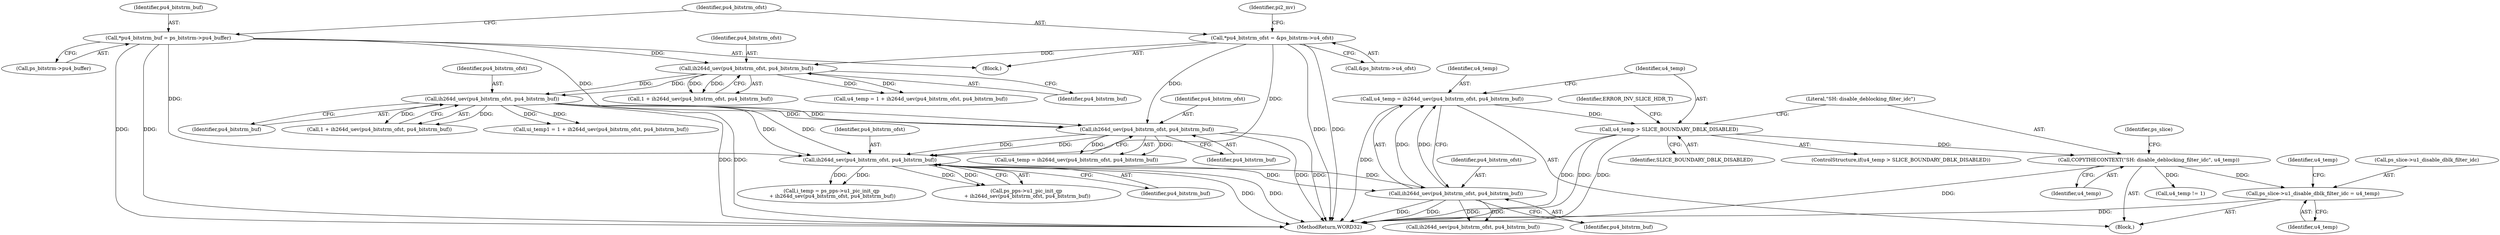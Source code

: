 digraph "0_Android_943323f1d9d3dd5c2634deb26cbe72343ca6b3db_0@pointer" {
"1001018" [label="(Call,ps_slice->u1_disable_dblk_filter_idc = u4_temp)"];
"1001015" [label="(Call,COPYTHECONTEXT(\"SH: disable_deblocking_filter_idc\", u4_temp))"];
"1001009" [label="(Call,u4_temp > SLICE_BOUNDARY_DBLK_DISABLED)"];
"1001003" [label="(Call,u4_temp = ih264d_uev(pu4_bitstrm_ofst, pu4_bitstrm_buf))"];
"1001005" [label="(Call,ih264d_uev(pu4_bitstrm_ofst, pu4_bitstrm_buf))"];
"1000966" [label="(Call,ih264d_sev(pu4_bitstrm_ofst, pu4_bitstrm_buf))"];
"1000145" [label="(Call,*pu4_bitstrm_ofst = &ps_bitstrm->u4_ofst)"];
"1000268" [label="(Call,ih264d_uev(pu4_bitstrm_ofst, pu4_bitstrm_buf))"];
"1000256" [label="(Call,ih264d_uev(pu4_bitstrm_ofst, pu4_bitstrm_buf))"];
"1000139" [label="(Call,*pu4_bitstrm_buf = ps_bitstrm->pu4_buffer)"];
"1000940" [label="(Call,ih264d_uev(pu4_bitstrm_ofst, pu4_bitstrm_buf))"];
"1001002" [label="(Block,)"];
"1000268" [label="(Call,ih264d_uev(pu4_bitstrm_ofst, pu4_bitstrm_buf))"];
"1001003" [label="(Call,u4_temp = ih264d_uev(pu4_bitstrm_ofst, pu4_bitstrm_buf))"];
"1001010" [label="(Identifier,u4_temp)"];
"1001005" [label="(Call,ih264d_uev(pu4_bitstrm_ofst, pu4_bitstrm_buf))"];
"1000269" [label="(Identifier,pu4_bitstrm_ofst)"];
"1001004" [label="(Identifier,u4_temp)"];
"1000942" [label="(Identifier,pu4_bitstrm_buf)"];
"1000254" [label="(Call,1 + ih264d_uev(pu4_bitstrm_ofst, pu4_bitstrm_buf))"];
"1000941" [label="(Identifier,pu4_bitstrm_ofst)"];
"1001017" [label="(Identifier,u4_temp)"];
"1000938" [label="(Call,u4_temp = ih264d_uev(pu4_bitstrm_ofst, pu4_bitstrm_buf))"];
"1000966" [label="(Call,ih264d_sev(pu4_bitstrm_ofst, pu4_bitstrm_buf))"];
"1000256" [label="(Call,ih264d_uev(pu4_bitstrm_ofst, pu4_bitstrm_buf))"];
"1001008" [label="(ControlStructure,if(u4_temp > SLICE_BOUNDARY_DBLK_DISABLED))"];
"1001009" [label="(Call,u4_temp > SLICE_BOUNDARY_DBLK_DISABLED)"];
"1001019" [label="(Call,ps_slice->u1_disable_dblk_filter_idc)"];
"1000962" [label="(Call,ps_pps->u1_pic_init_qp\n + ih264d_sev(pu4_bitstrm_ofst, pu4_bitstrm_buf))"];
"1000940" [label="(Call,ih264d_uev(pu4_bitstrm_ofst, pu4_bitstrm_buf))"];
"1000139" [label="(Call,*pu4_bitstrm_buf = ps_bitstrm->pu4_buffer)"];
"1001020" [label="(Identifier,ps_slice)"];
"1001015" [label="(Call,COPYTHECONTEXT(\"SH: disable_deblocking_filter_idc\", u4_temp))"];
"1000270" [label="(Identifier,pu4_bitstrm_buf)"];
"1000159" [label="(Identifier,pi2_mv)"];
"1000140" [label="(Identifier,pu4_bitstrm_buf)"];
"1000967" [label="(Identifier,pu4_bitstrm_ofst)"];
"1000257" [label="(Identifier,pu4_bitstrm_ofst)"];
"1000145" [label="(Call,*pu4_bitstrm_ofst = &ps_bitstrm->u4_ofst)"];
"1000968" [label="(Identifier,pu4_bitstrm_buf)"];
"1000252" [label="(Call,u4_temp = 1 + ih264d_uev(pu4_bitstrm_ofst, pu4_bitstrm_buf))"];
"1001224" [label="(MethodReturn,WORD32)"];
"1001018" [label="(Call,ps_slice->u1_disable_dblk_filter_idc = u4_temp)"];
"1001022" [label="(Identifier,u4_temp)"];
"1001031" [label="(Call,ih264d_sev(pu4_bitstrm_ofst, pu4_bitstrm_buf))"];
"1001007" [label="(Identifier,pu4_bitstrm_buf)"];
"1000264" [label="(Call,ui_temp1 = 1 + ih264d_uev(pu4_bitstrm_ofst, pu4_bitstrm_buf))"];
"1001014" [label="(Identifier,ERROR_INV_SLICE_HDR_T)"];
"1000258" [label="(Identifier,pu4_bitstrm_buf)"];
"1001011" [label="(Identifier,SLICE_BOUNDARY_DBLK_DISABLED)"];
"1000118" [label="(Block,)"];
"1001016" [label="(Literal,\"SH: disable_deblocking_filter_idc\")"];
"1001006" [label="(Identifier,pu4_bitstrm_ofst)"];
"1000146" [label="(Identifier,pu4_bitstrm_ofst)"];
"1000141" [label="(Call,ps_bitstrm->pu4_buffer)"];
"1001025" [label="(Identifier,u4_temp)"];
"1000266" [label="(Call,1 + ih264d_uev(pu4_bitstrm_ofst, pu4_bitstrm_buf))"];
"1000147" [label="(Call,&ps_bitstrm->u4_ofst)"];
"1001024" [label="(Call,u4_temp != 1)"];
"1000960" [label="(Call,i_temp = ps_pps->u1_pic_init_qp\n + ih264d_sev(pu4_bitstrm_ofst, pu4_bitstrm_buf))"];
"1001018" -> "1001002"  [label="AST: "];
"1001018" -> "1001022"  [label="CFG: "];
"1001019" -> "1001018"  [label="AST: "];
"1001022" -> "1001018"  [label="AST: "];
"1001025" -> "1001018"  [label="CFG: "];
"1001018" -> "1001224"  [label="DDG: "];
"1001015" -> "1001018"  [label="DDG: "];
"1001015" -> "1001002"  [label="AST: "];
"1001015" -> "1001017"  [label="CFG: "];
"1001016" -> "1001015"  [label="AST: "];
"1001017" -> "1001015"  [label="AST: "];
"1001020" -> "1001015"  [label="CFG: "];
"1001015" -> "1001224"  [label="DDG: "];
"1001009" -> "1001015"  [label="DDG: "];
"1001015" -> "1001024"  [label="DDG: "];
"1001009" -> "1001008"  [label="AST: "];
"1001009" -> "1001011"  [label="CFG: "];
"1001010" -> "1001009"  [label="AST: "];
"1001011" -> "1001009"  [label="AST: "];
"1001014" -> "1001009"  [label="CFG: "];
"1001016" -> "1001009"  [label="CFG: "];
"1001009" -> "1001224"  [label="DDG: "];
"1001009" -> "1001224"  [label="DDG: "];
"1001009" -> "1001224"  [label="DDG: "];
"1001003" -> "1001009"  [label="DDG: "];
"1001003" -> "1001002"  [label="AST: "];
"1001003" -> "1001005"  [label="CFG: "];
"1001004" -> "1001003"  [label="AST: "];
"1001005" -> "1001003"  [label="AST: "];
"1001010" -> "1001003"  [label="CFG: "];
"1001003" -> "1001224"  [label="DDG: "];
"1001005" -> "1001003"  [label="DDG: "];
"1001005" -> "1001003"  [label="DDG: "];
"1001005" -> "1001007"  [label="CFG: "];
"1001006" -> "1001005"  [label="AST: "];
"1001007" -> "1001005"  [label="AST: "];
"1001005" -> "1001224"  [label="DDG: "];
"1001005" -> "1001224"  [label="DDG: "];
"1000966" -> "1001005"  [label="DDG: "];
"1000966" -> "1001005"  [label="DDG: "];
"1001005" -> "1001031"  [label="DDG: "];
"1001005" -> "1001031"  [label="DDG: "];
"1000966" -> "1000962"  [label="AST: "];
"1000966" -> "1000968"  [label="CFG: "];
"1000967" -> "1000966"  [label="AST: "];
"1000968" -> "1000966"  [label="AST: "];
"1000962" -> "1000966"  [label="CFG: "];
"1000966" -> "1001224"  [label="DDG: "];
"1000966" -> "1001224"  [label="DDG: "];
"1000966" -> "1000960"  [label="DDG: "];
"1000966" -> "1000960"  [label="DDG: "];
"1000966" -> "1000962"  [label="DDG: "];
"1000966" -> "1000962"  [label="DDG: "];
"1000145" -> "1000966"  [label="DDG: "];
"1000268" -> "1000966"  [label="DDG: "];
"1000268" -> "1000966"  [label="DDG: "];
"1000940" -> "1000966"  [label="DDG: "];
"1000940" -> "1000966"  [label="DDG: "];
"1000139" -> "1000966"  [label="DDG: "];
"1000145" -> "1000118"  [label="AST: "];
"1000145" -> "1000147"  [label="CFG: "];
"1000146" -> "1000145"  [label="AST: "];
"1000147" -> "1000145"  [label="AST: "];
"1000159" -> "1000145"  [label="CFG: "];
"1000145" -> "1001224"  [label="DDG: "];
"1000145" -> "1001224"  [label="DDG: "];
"1000145" -> "1000256"  [label="DDG: "];
"1000145" -> "1000940"  [label="DDG: "];
"1000268" -> "1000266"  [label="AST: "];
"1000268" -> "1000270"  [label="CFG: "];
"1000269" -> "1000268"  [label="AST: "];
"1000270" -> "1000268"  [label="AST: "];
"1000266" -> "1000268"  [label="CFG: "];
"1000268" -> "1001224"  [label="DDG: "];
"1000268" -> "1001224"  [label="DDG: "];
"1000268" -> "1000264"  [label="DDG: "];
"1000268" -> "1000264"  [label="DDG: "];
"1000268" -> "1000266"  [label="DDG: "];
"1000268" -> "1000266"  [label="DDG: "];
"1000256" -> "1000268"  [label="DDG: "];
"1000256" -> "1000268"  [label="DDG: "];
"1000268" -> "1000940"  [label="DDG: "];
"1000268" -> "1000940"  [label="DDG: "];
"1000256" -> "1000254"  [label="AST: "];
"1000256" -> "1000258"  [label="CFG: "];
"1000257" -> "1000256"  [label="AST: "];
"1000258" -> "1000256"  [label="AST: "];
"1000254" -> "1000256"  [label="CFG: "];
"1000256" -> "1000252"  [label="DDG: "];
"1000256" -> "1000252"  [label="DDG: "];
"1000256" -> "1000254"  [label="DDG: "];
"1000256" -> "1000254"  [label="DDG: "];
"1000139" -> "1000256"  [label="DDG: "];
"1000139" -> "1000118"  [label="AST: "];
"1000139" -> "1000141"  [label="CFG: "];
"1000140" -> "1000139"  [label="AST: "];
"1000141" -> "1000139"  [label="AST: "];
"1000146" -> "1000139"  [label="CFG: "];
"1000139" -> "1001224"  [label="DDG: "];
"1000139" -> "1001224"  [label="DDG: "];
"1000139" -> "1000940"  [label="DDG: "];
"1000940" -> "1000938"  [label="AST: "];
"1000940" -> "1000942"  [label="CFG: "];
"1000941" -> "1000940"  [label="AST: "];
"1000942" -> "1000940"  [label="AST: "];
"1000938" -> "1000940"  [label="CFG: "];
"1000940" -> "1001224"  [label="DDG: "];
"1000940" -> "1001224"  [label="DDG: "];
"1000940" -> "1000938"  [label="DDG: "];
"1000940" -> "1000938"  [label="DDG: "];
}
